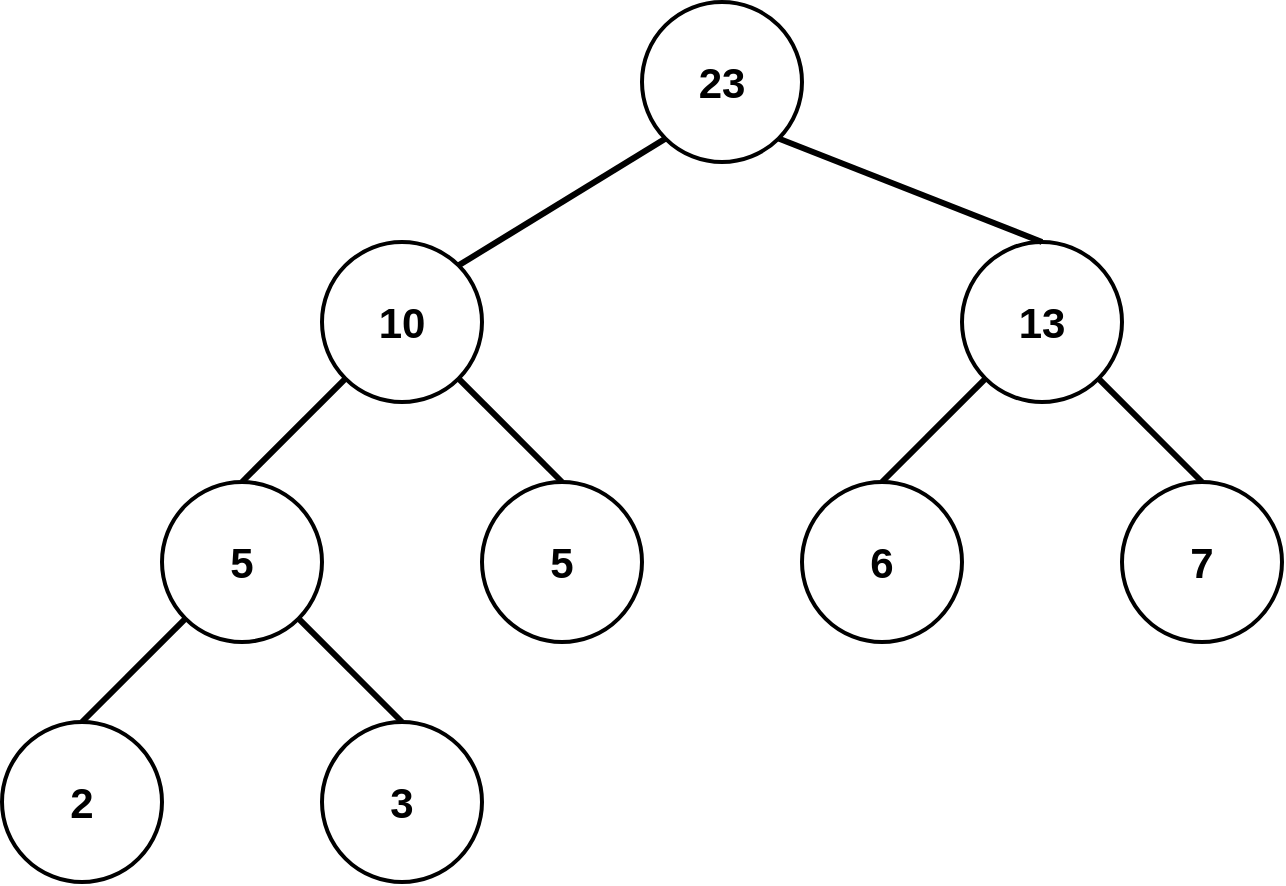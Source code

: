 <mxfile version="21.4.0" type="device" pages="2">
  <diagram name="哈夫曼树20230607" id="QXjEKJ3E7GUMxtESSkto">
    <mxGraphModel dx="954" dy="1832" grid="1" gridSize="10" guides="1" tooltips="1" connect="1" arrows="1" fold="1" page="1" pageScale="1" pageWidth="827" pageHeight="1169" math="0" shadow="0">
      <root>
        <mxCell id="0" />
        <mxCell id="1" parent="0" />
        <mxCell id="VXUT71RDtPOlPnpGZoZ1-1" value="&lt;font style=&quot;font-size: 21px;&quot;&gt;2&lt;/font&gt;" style="ellipse;whiteSpace=wrap;html=1;strokeWidth=2;fontStyle=1" parent="1" vertex="1">
          <mxGeometry x="160" y="320" width="80" height="80" as="geometry" />
        </mxCell>
        <mxCell id="VXUT71RDtPOlPnpGZoZ1-2" value="&lt;font style=&quot;font-size: 21px;&quot;&gt;3&lt;/font&gt;" style="ellipse;whiteSpace=wrap;html=1;strokeWidth=2;fontStyle=1" parent="1" vertex="1">
          <mxGeometry x="320" y="320" width="80" height="80" as="geometry" />
        </mxCell>
        <mxCell id="VXUT71RDtPOlPnpGZoZ1-18" style="edgeStyle=none;shape=connector;rounded=0;orthogonalLoop=1;jettySize=auto;html=1;exitX=0;exitY=1;exitDx=0;exitDy=0;entryX=0.5;entryY=0;entryDx=0;entryDy=0;labelBackgroundColor=default;strokeColor=default;strokeWidth=3;fontFamily=Helvetica;fontSize=11;fontColor=default;endArrow=none;endFill=0;" parent="1" source="VXUT71RDtPOlPnpGZoZ1-3" target="VXUT71RDtPOlPnpGZoZ1-1" edge="1">
          <mxGeometry relative="1" as="geometry" />
        </mxCell>
        <mxCell id="VXUT71RDtPOlPnpGZoZ1-19" style="edgeStyle=none;shape=connector;rounded=0;orthogonalLoop=1;jettySize=auto;html=1;exitX=1;exitY=1;exitDx=0;exitDy=0;entryX=0.5;entryY=0;entryDx=0;entryDy=0;labelBackgroundColor=default;strokeColor=default;strokeWidth=3;fontFamily=Helvetica;fontSize=11;fontColor=default;endArrow=none;endFill=0;" parent="1" source="VXUT71RDtPOlPnpGZoZ1-3" target="VXUT71RDtPOlPnpGZoZ1-2" edge="1">
          <mxGeometry relative="1" as="geometry" />
        </mxCell>
        <mxCell id="VXUT71RDtPOlPnpGZoZ1-3" value="&lt;font style=&quot;font-size: 21px;&quot;&gt;5&lt;/font&gt;" style="ellipse;whiteSpace=wrap;html=1;strokeWidth=2;fontStyle=1" parent="1" vertex="1">
          <mxGeometry x="240" y="200" width="80" height="80" as="geometry" />
        </mxCell>
        <mxCell id="VXUT71RDtPOlPnpGZoZ1-4" value="&lt;font style=&quot;font-size: 21px;&quot;&gt;5&lt;/font&gt;" style="ellipse;whiteSpace=wrap;html=1;strokeWidth=2;fontStyle=1" parent="1" vertex="1">
          <mxGeometry x="400" y="200" width="80" height="80" as="geometry" />
        </mxCell>
        <mxCell id="VXUT71RDtPOlPnpGZoZ1-5" value="&lt;font style=&quot;font-size: 21px;&quot;&gt;7&lt;/font&gt;" style="ellipse;whiteSpace=wrap;html=1;strokeWidth=2;fontStyle=1" parent="1" vertex="1">
          <mxGeometry x="720" y="200" width="80" height="80" as="geometry" />
        </mxCell>
        <mxCell id="VXUT71RDtPOlPnpGZoZ1-6" value="&lt;font style=&quot;font-size: 21px;&quot;&gt;6&lt;/font&gt;" style="ellipse;whiteSpace=wrap;html=1;strokeWidth=2;fontStyle=1" parent="1" vertex="1">
          <mxGeometry x="560" y="200" width="80" height="80" as="geometry" />
        </mxCell>
        <mxCell id="VXUT71RDtPOlPnpGZoZ1-21" style="edgeStyle=none;shape=connector;rounded=0;orthogonalLoop=1;jettySize=auto;html=1;exitX=0;exitY=1;exitDx=0;exitDy=0;entryX=0.5;entryY=0;entryDx=0;entryDy=0;labelBackgroundColor=default;strokeColor=default;strokeWidth=3;fontFamily=Helvetica;fontSize=11;fontColor=default;endArrow=none;endFill=0;" parent="1" source="VXUT71RDtPOlPnpGZoZ1-7" target="VXUT71RDtPOlPnpGZoZ1-6" edge="1">
          <mxGeometry relative="1" as="geometry" />
        </mxCell>
        <mxCell id="VXUT71RDtPOlPnpGZoZ1-22" style="edgeStyle=none;shape=connector;rounded=0;orthogonalLoop=1;jettySize=auto;html=1;exitX=1;exitY=1;exitDx=0;exitDy=0;entryX=0.5;entryY=0;entryDx=0;entryDy=0;labelBackgroundColor=default;strokeColor=default;strokeWidth=3;fontFamily=Helvetica;fontSize=11;fontColor=default;endArrow=none;endFill=0;" parent="1" source="VXUT71RDtPOlPnpGZoZ1-7" target="VXUT71RDtPOlPnpGZoZ1-5" edge="1">
          <mxGeometry relative="1" as="geometry" />
        </mxCell>
        <mxCell id="VXUT71RDtPOlPnpGZoZ1-7" value="&lt;font style=&quot;font-size: 21px;&quot;&gt;13&lt;/font&gt;" style="ellipse;whiteSpace=wrap;html=1;strokeWidth=2;fontStyle=1" parent="1" vertex="1">
          <mxGeometry x="640" y="80" width="80" height="80" as="geometry" />
        </mxCell>
        <mxCell id="VXUT71RDtPOlPnpGZoZ1-16" style="edgeStyle=none;shape=connector;rounded=0;orthogonalLoop=1;jettySize=auto;html=1;exitX=0;exitY=1;exitDx=0;exitDy=0;entryX=0.5;entryY=0;entryDx=0;entryDy=0;labelBackgroundColor=default;strokeColor=default;strokeWidth=3;fontFamily=Helvetica;fontSize=11;fontColor=default;endArrow=none;endFill=0;" parent="1" source="VXUT71RDtPOlPnpGZoZ1-8" target="VXUT71RDtPOlPnpGZoZ1-3" edge="1">
          <mxGeometry relative="1" as="geometry" />
        </mxCell>
        <mxCell id="VXUT71RDtPOlPnpGZoZ1-17" style="edgeStyle=none;shape=connector;rounded=0;orthogonalLoop=1;jettySize=auto;html=1;exitX=1;exitY=1;exitDx=0;exitDy=0;entryX=0.5;entryY=0;entryDx=0;entryDy=0;labelBackgroundColor=default;strokeColor=default;strokeWidth=3;fontFamily=Helvetica;fontSize=11;fontColor=default;endArrow=none;endFill=0;" parent="1" source="VXUT71RDtPOlPnpGZoZ1-8" target="VXUT71RDtPOlPnpGZoZ1-4" edge="1">
          <mxGeometry relative="1" as="geometry" />
        </mxCell>
        <mxCell id="VXUT71RDtPOlPnpGZoZ1-8" value="&lt;font style=&quot;font-size: 21px;&quot;&gt;10&lt;/font&gt;" style="ellipse;whiteSpace=wrap;html=1;strokeWidth=2;fontStyle=1" parent="1" vertex="1">
          <mxGeometry x="320" y="80" width="80" height="80" as="geometry" />
        </mxCell>
        <mxCell id="VXUT71RDtPOlPnpGZoZ1-10" style="rounded=0;orthogonalLoop=1;jettySize=auto;html=1;exitX=0;exitY=1;exitDx=0;exitDy=0;entryX=1;entryY=0;entryDx=0;entryDy=0;strokeWidth=3;endArrow=none;endFill=0;" parent="1" source="VXUT71RDtPOlPnpGZoZ1-9" target="VXUT71RDtPOlPnpGZoZ1-8" edge="1">
          <mxGeometry relative="1" as="geometry" />
        </mxCell>
        <mxCell id="VXUT71RDtPOlPnpGZoZ1-20" style="edgeStyle=none;shape=connector;rounded=0;orthogonalLoop=1;jettySize=auto;html=1;exitX=1;exitY=1;exitDx=0;exitDy=0;entryX=0.5;entryY=0;entryDx=0;entryDy=0;labelBackgroundColor=default;strokeColor=default;strokeWidth=3;fontFamily=Helvetica;fontSize=11;fontColor=default;endArrow=none;endFill=0;" parent="1" source="VXUT71RDtPOlPnpGZoZ1-9" target="VXUT71RDtPOlPnpGZoZ1-7" edge="1">
          <mxGeometry relative="1" as="geometry" />
        </mxCell>
        <mxCell id="VXUT71RDtPOlPnpGZoZ1-9" value="&lt;font style=&quot;font-size: 21px;&quot;&gt;23&lt;/font&gt;" style="ellipse;whiteSpace=wrap;html=1;strokeWidth=2;fontStyle=1" parent="1" vertex="1">
          <mxGeometry x="480" y="-40" width="80" height="80" as="geometry" />
        </mxCell>
      </root>
    </mxGraphModel>
  </diagram>
  <diagram id="GIvVx_sWGi5oeQgUd5Lc" name="哈夫曼编码-前缀编码">
    <mxGraphModel dx="954" dy="663" grid="1" gridSize="10" guides="1" tooltips="1" connect="1" arrows="1" fold="1" page="1" pageScale="1" pageWidth="827" pageHeight="1169" math="0" shadow="0">
      <root>
        <mxCell id="0" />
        <mxCell id="1" parent="0" />
        <mxCell id="P1Ch7f5Ip91_cHWplIF9-21" value="" style="rounded=0;whiteSpace=wrap;html=1;fontFamily=Helvetica;fontSize=11;fontColor=default;strokeWidth=2;dashed=1;" parent="1" vertex="1">
          <mxGeometry x="60" y="340" width="280" height="260" as="geometry" />
        </mxCell>
        <mxCell id="P1Ch7f5Ip91_cHWplIF9-9" style="rounded=0;orthogonalLoop=1;jettySize=auto;html=1;exitX=0;exitY=1;exitDx=0;exitDy=0;entryX=1;entryY=0;entryDx=0;entryDy=0;endArrow=none;endFill=0;strokeWidth=2;" parent="1" source="P1Ch7f5Ip91_cHWplIF9-1" target="P1Ch7f5Ip91_cHWplIF9-2" edge="1">
          <mxGeometry relative="1" as="geometry" />
        </mxCell>
        <mxCell id="P1Ch7f5Ip91_cHWplIF9-15" style="edgeStyle=none;shape=connector;rounded=0;orthogonalLoop=1;jettySize=auto;html=1;exitX=1;exitY=1;exitDx=0;exitDy=0;entryX=0;entryY=0;entryDx=0;entryDy=0;labelBackgroundColor=default;strokeColor=default;strokeWidth=2;fontFamily=Helvetica;fontSize=11;fontColor=default;endArrow=none;endFill=0;" parent="1" source="P1Ch7f5Ip91_cHWplIF9-1" target="P1Ch7f5Ip91_cHWplIF9-3" edge="1">
          <mxGeometry relative="1" as="geometry" />
        </mxCell>
        <mxCell id="P1Ch7f5Ip91_cHWplIF9-1" value="" style="ellipse;whiteSpace=wrap;html=1;aspect=fixed;strokeWidth=2;" parent="1" vertex="1">
          <mxGeometry x="300" y="240" width="80" height="80" as="geometry" />
        </mxCell>
        <mxCell id="P1Ch7f5Ip91_cHWplIF9-10" style="edgeStyle=none;shape=connector;rounded=0;orthogonalLoop=1;jettySize=auto;html=1;exitX=0;exitY=1;exitDx=0;exitDy=0;entryX=0.5;entryY=0;entryDx=0;entryDy=0;labelBackgroundColor=default;strokeColor=default;strokeWidth=2;fontFamily=Helvetica;fontSize=11;fontColor=default;endArrow=none;endFill=0;" parent="1" source="P1Ch7f5Ip91_cHWplIF9-2" target="P1Ch7f5Ip91_cHWplIF9-4" edge="1">
          <mxGeometry relative="1" as="geometry" />
        </mxCell>
        <mxCell id="P1Ch7f5Ip91_cHWplIF9-11" style="edgeStyle=none;shape=connector;rounded=0;orthogonalLoop=1;jettySize=auto;html=1;exitX=1;exitY=1;exitDx=0;exitDy=0;entryX=0.5;entryY=0;entryDx=0;entryDy=0;labelBackgroundColor=default;strokeColor=default;strokeWidth=2;fontFamily=Helvetica;fontSize=11;fontColor=default;endArrow=none;endFill=0;" parent="1" source="P1Ch7f5Ip91_cHWplIF9-2" target="P1Ch7f5Ip91_cHWplIF9-5" edge="1">
          <mxGeometry relative="1" as="geometry" />
        </mxCell>
        <mxCell id="P1Ch7f5Ip91_cHWplIF9-2" value="0" style="ellipse;whiteSpace=wrap;html=1;aspect=fixed;strokeWidth=2;fontSize=28;fontStyle=1" parent="1" vertex="1">
          <mxGeometry x="160" y="360" width="80" height="80" as="geometry" />
        </mxCell>
        <mxCell id="P1Ch7f5Ip91_cHWplIF9-13" style="edgeStyle=none;shape=connector;rounded=0;orthogonalLoop=1;jettySize=auto;html=1;exitX=0;exitY=1;exitDx=0;exitDy=0;entryX=0.5;entryY=0;entryDx=0;entryDy=0;labelBackgroundColor=default;strokeColor=default;strokeWidth=2;fontFamily=Helvetica;fontSize=11;fontColor=default;endArrow=none;endFill=0;" parent="1" source="P1Ch7f5Ip91_cHWplIF9-3" target="P1Ch7f5Ip91_cHWplIF9-7" edge="1">
          <mxGeometry relative="1" as="geometry" />
        </mxCell>
        <mxCell id="P1Ch7f5Ip91_cHWplIF9-14" style="edgeStyle=none;shape=connector;rounded=0;orthogonalLoop=1;jettySize=auto;html=1;exitX=1;exitY=1;exitDx=0;exitDy=0;entryX=0.5;entryY=0;entryDx=0;entryDy=0;labelBackgroundColor=default;strokeColor=default;strokeWidth=2;fontFamily=Helvetica;fontSize=11;fontColor=default;endArrow=none;endFill=0;" parent="1" source="P1Ch7f5Ip91_cHWplIF9-3" target="P1Ch7f5Ip91_cHWplIF9-6" edge="1">
          <mxGeometry relative="1" as="geometry" />
        </mxCell>
        <mxCell id="P1Ch7f5Ip91_cHWplIF9-3" value="1" style="ellipse;whiteSpace=wrap;html=1;aspect=fixed;strokeWidth=2;fontSize=28;fontStyle=1" parent="1" vertex="1">
          <mxGeometry x="440" y="360" width="80" height="80" as="geometry" />
        </mxCell>
        <mxCell id="P1Ch7f5Ip91_cHWplIF9-4" value="0" style="ellipse;whiteSpace=wrap;html=1;aspect=fixed;strokeWidth=2;fontSize=28;fontStyle=1" parent="1" vertex="1">
          <mxGeometry x="80" y="480" width="80" height="80" as="geometry" />
        </mxCell>
        <mxCell id="P1Ch7f5Ip91_cHWplIF9-5" value="1" style="ellipse;whiteSpace=wrap;html=1;aspect=fixed;strokeWidth=2;fontSize=28;fontStyle=1" parent="1" vertex="1">
          <mxGeometry x="240" y="480" width="80" height="80" as="geometry" />
        </mxCell>
        <mxCell id="P1Ch7f5Ip91_cHWplIF9-6" value="1" style="ellipse;whiteSpace=wrap;html=1;aspect=fixed;strokeWidth=2;fontSize=28;fontStyle=1" parent="1" vertex="1">
          <mxGeometry x="520" y="480" width="80" height="80" as="geometry" />
        </mxCell>
        <mxCell id="P1Ch7f5Ip91_cHWplIF9-7" value="0" style="ellipse;whiteSpace=wrap;html=1;aspect=fixed;strokeWidth=2;fontSize=28;fontStyle=1" parent="1" vertex="1">
          <mxGeometry x="360" y="480" width="80" height="80" as="geometry" />
        </mxCell>
        <mxCell id="P1Ch7f5Ip91_cHWplIF9-16" value="&lt;b&gt;&lt;font style=&quot;font-size: 22px;&quot;&gt;B&lt;/font&gt;&lt;/b&gt;" style="text;html=1;strokeColor=none;fillColor=none;align=center;verticalAlign=middle;whiteSpace=wrap;rounded=0;fontSize=11;fontFamily=Helvetica;fontColor=default;" parent="1" vertex="1">
          <mxGeometry x="90" y="560" width="60" height="30" as="geometry" />
        </mxCell>
        <mxCell id="P1Ch7f5Ip91_cHWplIF9-17" value="&lt;b&gt;&lt;font style=&quot;font-size: 22px;&quot;&gt;A&lt;/font&gt;&lt;/b&gt;" style="text;html=1;strokeColor=none;fillColor=none;align=center;verticalAlign=middle;whiteSpace=wrap;rounded=0;fontSize=11;fontFamily=Helvetica;fontColor=default;" parent="1" vertex="1">
          <mxGeometry x="170" y="440" width="60" height="30" as="geometry" />
        </mxCell>
        <mxCell id="P1Ch7f5Ip91_cHWplIF9-18" value="&lt;b&gt;&lt;font style=&quot;font-size: 22px;&quot;&gt;C&lt;/font&gt;&lt;/b&gt;" style="text;html=1;strokeColor=none;fillColor=none;align=center;verticalAlign=middle;whiteSpace=wrap;rounded=0;fontSize=11;fontFamily=Helvetica;fontColor=default;" parent="1" vertex="1">
          <mxGeometry x="250" y="555" width="60" height="30" as="geometry" />
        </mxCell>
        <mxCell id="P1Ch7f5Ip91_cHWplIF9-19" value="&lt;b&gt;&lt;font style=&quot;font-size: 22px;&quot;&gt;D&lt;/font&gt;&lt;/b&gt;" style="text;html=1;strokeColor=none;fillColor=none;align=center;verticalAlign=middle;whiteSpace=wrap;rounded=0;fontSize=11;fontFamily=Helvetica;fontColor=default;" parent="1" vertex="1">
          <mxGeometry x="370" y="555" width="60" height="30" as="geometry" />
        </mxCell>
        <mxCell id="P1Ch7f5Ip91_cHWplIF9-20" value="&lt;b&gt;&lt;font style=&quot;font-size: 22px;&quot;&gt;E&lt;/font&gt;&lt;/b&gt;" style="text;html=1;strokeColor=none;fillColor=none;align=center;verticalAlign=middle;whiteSpace=wrap;rounded=0;fontSize=11;fontFamily=Helvetica;fontColor=default;" parent="1" vertex="1">
          <mxGeometry x="530" y="560" width="60" height="30" as="geometry" />
        </mxCell>
        <mxCell id="P1Ch7f5Ip91_cHWplIF9-23" value="&lt;b style=&quot;font-size: 24px;&quot;&gt;A字符的编码是B、C字符编码的前缀。&lt;br&gt;不满足前缀编码的要求&lt;/b&gt;" style="text;html=1;strokeColor=none;fillColor=none;align=left;verticalAlign=middle;whiteSpace=wrap;rounded=0;fontSize=24;fontFamily=Helvetica;fontColor=default;" parent="1" vertex="1">
          <mxGeometry x="60" y="600" width="430" height="60" as="geometry" />
        </mxCell>
      </root>
    </mxGraphModel>
  </diagram>
</mxfile>
